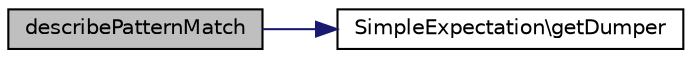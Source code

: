 digraph "describePatternMatch"
{
  edge [fontname="Helvetica",fontsize="10",labelfontname="Helvetica",labelfontsize="10"];
  node [fontname="Helvetica",fontsize="10",shape=record];
  rankdir="LR";
  Node1 [label="describePatternMatch",height=0.2,width=0.4,color="black", fillcolor="grey75", style="filled" fontcolor="black"];
  Node1 -> Node2 [color="midnightblue",fontsize="10",style="solid",fontname="Helvetica"];
  Node2 [label="SimpleExpectation\\getDumper",height=0.2,width=0.4,color="black", fillcolor="white", style="filled",URL="$class_simple_expectation.html#ac13149681313e1f4bf6cf5be570c4414"];
}
